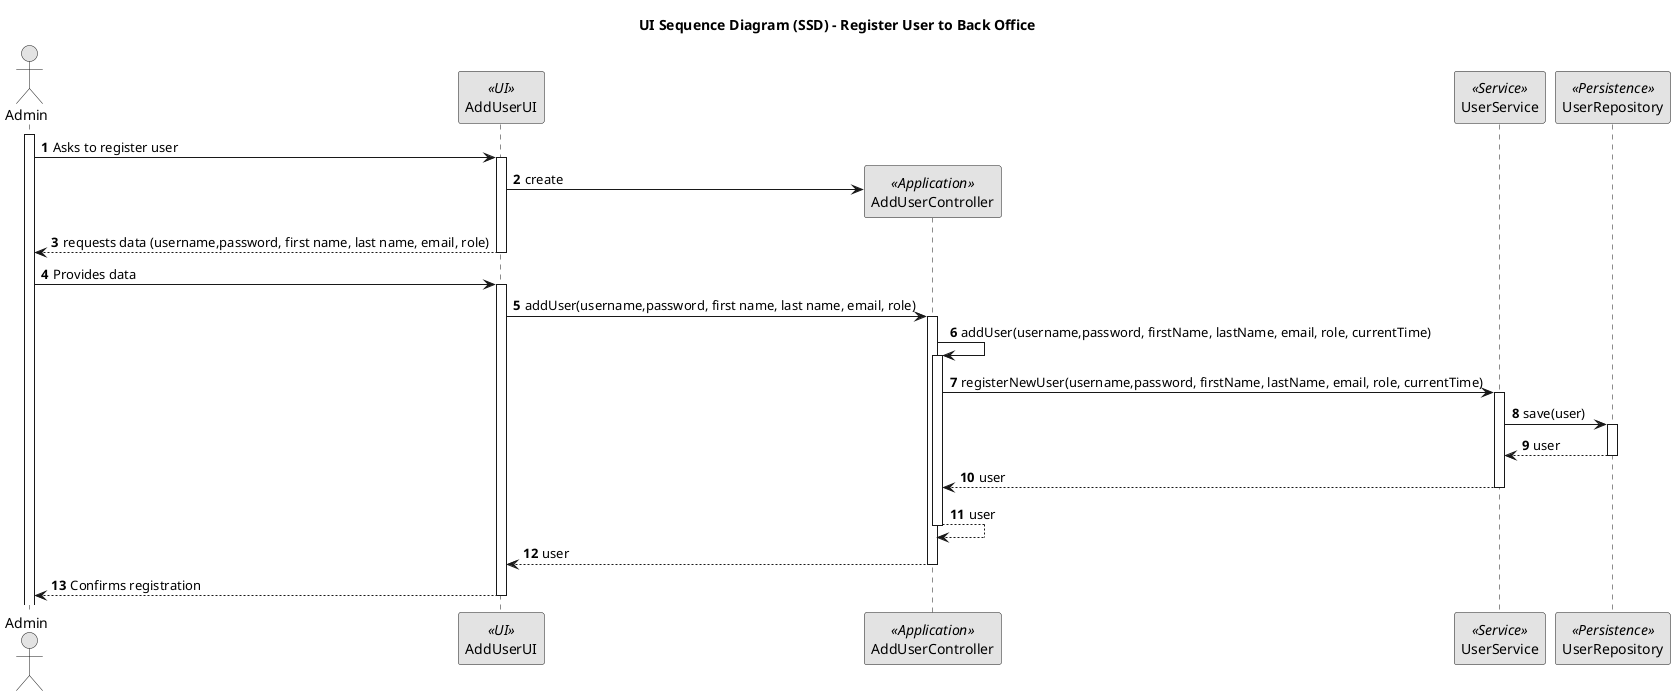 @startuml
'https://plantuml.com/sequence-diagram

@startuml
skinparam monochrome true
skinparam packageStyle rectangle
skinparam shadowing false

title UI Sequence Diagram (SSD) - Register User to Back Office

autonumber

actor "Admin" as User
participant "AddUserUI" as UI <<UI>>
participant "AddUserController" as Controller <<Application>>
participant "UserService" as UserService <<Service>>
participant "UserRepository" as UserRepository <<Persistence>>

activate User

    User -> UI : Asks to register user
    activate UI

    UI -> Controller** : create

    UI --> User : requests data (username,password, first name, last name, email, role)
    deactivate UI

    User -> UI : Provides data
    activate UI

    UI -> Controller : addUser(username,password, first name, last name, email, role)
    activate Controller

    Controller -> Controller: addUser(username,password, firstName, lastName, email, role, currentTime)
    activate Controller

    Controller -> UserService : registerNewUser(username,password, firstName, lastName, email, role, currentTime)
    activate UserService

    UserService -> UserRepository : save(user)
    activate UserRepository

    UserRepository --> UserService : user
    deactivate UserRepository

    UserService --> Controller : user
    deactivate UserService

    Controller --> Controller : user
    deactivate Controller

    Controller --> UI : user
    deactivate Controller



    UI --> User : Confirms registration
    deactivate UI






@enduml